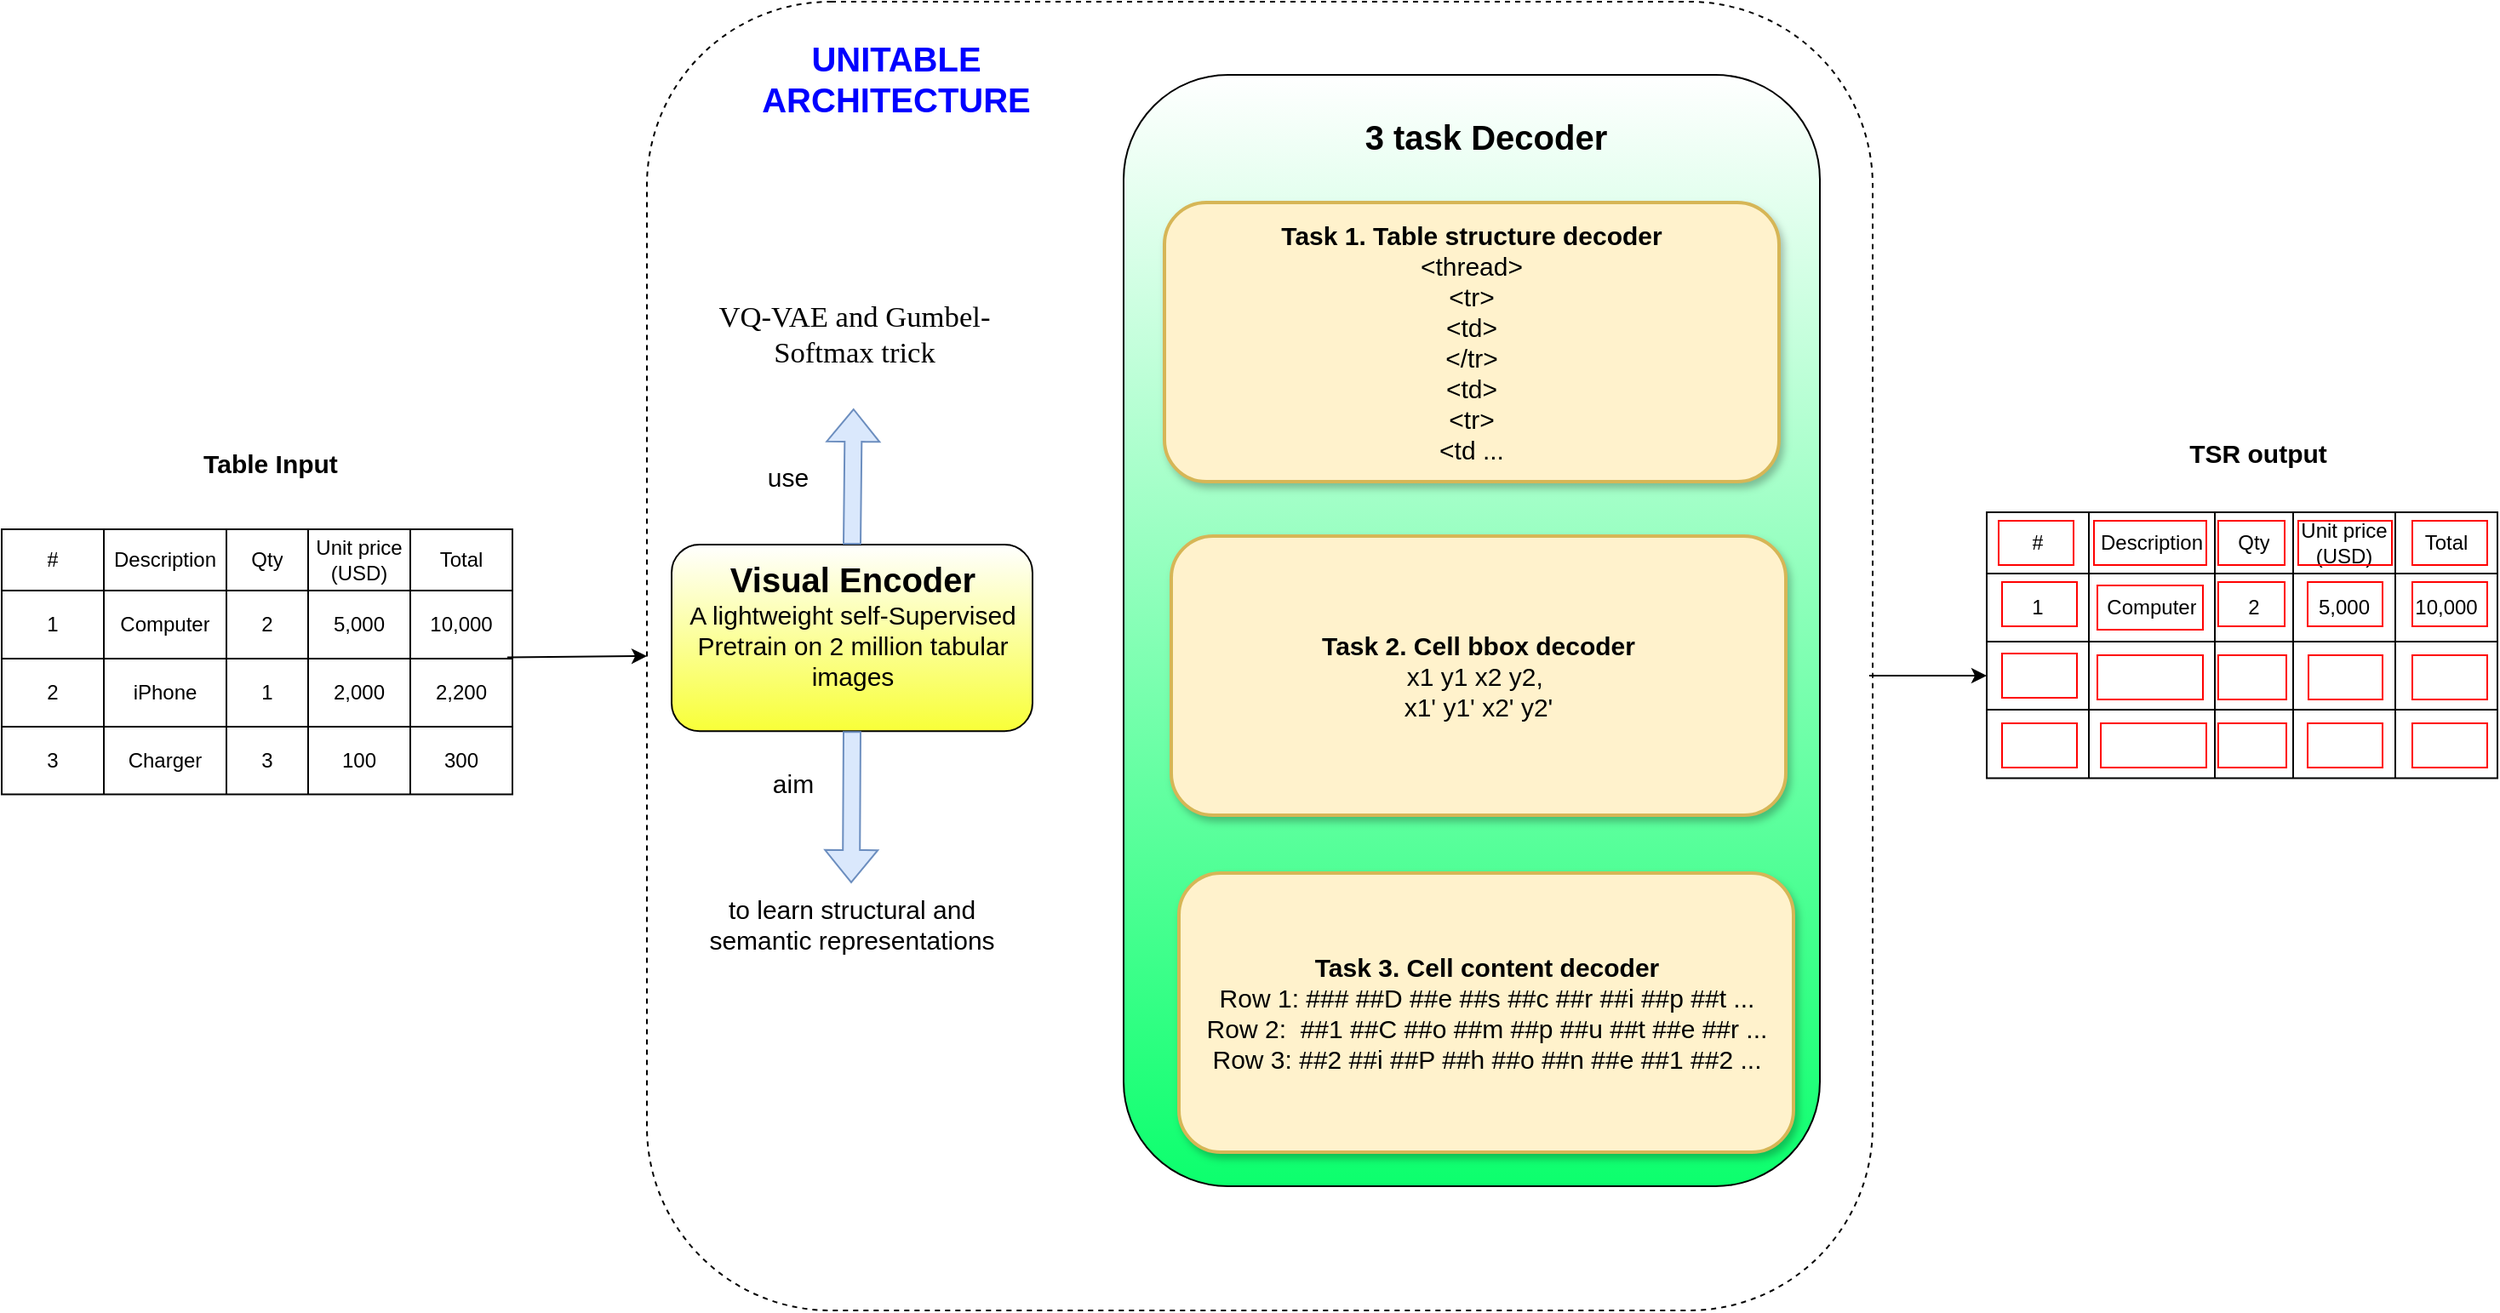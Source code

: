 <mxfile version="27.0.6">
  <diagram name="Page-1" id="UER30-EKJ9fY8CnNnYoz">
    <mxGraphModel grid="0" page="0" gridSize="10" guides="1" tooltips="1" connect="1" arrows="0" fold="1" pageScale="1" pageWidth="850" pageHeight="1100" math="0" shadow="0">
      <root>
        <mxCell id="0" />
        <mxCell id="1" parent="0" />
        <mxCell id="8Y1xtCXJ-bNZxyuBdK8m-24" value="" style="shape=table;startSize=0;container=1;collapsible=0;childLayout=tableLayout;" vertex="1" parent="1">
          <mxGeometry x="-184" y="189" width="300" height="155.75" as="geometry" />
        </mxCell>
        <mxCell id="8Y1xtCXJ-bNZxyuBdK8m-25" value="" style="shape=tableRow;horizontal=0;startSize=0;swimlaneHead=0;swimlaneBody=0;strokeColor=inherit;top=0;left=0;bottom=0;right=0;collapsible=0;dropTarget=0;fillColor=none;points=[[0,0.5],[1,0.5]];portConstraint=eastwest;" vertex="1" parent="8Y1xtCXJ-bNZxyuBdK8m-24">
          <mxGeometry width="300" height="36" as="geometry" />
        </mxCell>
        <mxCell id="8Y1xtCXJ-bNZxyuBdK8m-26" value="#" style="shape=partialRectangle;html=1;whiteSpace=wrap;connectable=0;strokeColor=inherit;overflow=hidden;fillColor=none;top=0;left=0;bottom=0;right=0;pointerEvents=1;" vertex="1" parent="8Y1xtCXJ-bNZxyuBdK8m-25">
          <mxGeometry width="60" height="36" as="geometry">
            <mxRectangle width="60" height="36" as="alternateBounds" />
          </mxGeometry>
        </mxCell>
        <mxCell id="8Y1xtCXJ-bNZxyuBdK8m-27" value="Description" style="shape=partialRectangle;html=1;whiteSpace=wrap;connectable=0;strokeColor=inherit;overflow=hidden;fillColor=none;top=0;left=0;bottom=0;right=0;pointerEvents=1;" vertex="1" parent="8Y1xtCXJ-bNZxyuBdK8m-25">
          <mxGeometry x="60" width="72" height="36" as="geometry">
            <mxRectangle width="72" height="36" as="alternateBounds" />
          </mxGeometry>
        </mxCell>
        <mxCell id="8Y1xtCXJ-bNZxyuBdK8m-28" value="Qty" style="shape=partialRectangle;html=1;whiteSpace=wrap;connectable=0;strokeColor=inherit;overflow=hidden;fillColor=none;top=0;left=0;bottom=0;right=0;pointerEvents=1;" vertex="1" parent="8Y1xtCXJ-bNZxyuBdK8m-25">
          <mxGeometry x="132" width="48" height="36" as="geometry">
            <mxRectangle width="48" height="36" as="alternateBounds" />
          </mxGeometry>
        </mxCell>
        <mxCell id="8Y1xtCXJ-bNZxyuBdK8m-29" value="Unit price (USD)" style="shape=partialRectangle;html=1;whiteSpace=wrap;connectable=0;strokeColor=inherit;overflow=hidden;fillColor=none;top=0;left=0;bottom=0;right=0;pointerEvents=1;" vertex="1" parent="8Y1xtCXJ-bNZxyuBdK8m-25">
          <mxGeometry x="180" width="60" height="36" as="geometry">
            <mxRectangle width="60" height="36" as="alternateBounds" />
          </mxGeometry>
        </mxCell>
        <mxCell id="8Y1xtCXJ-bNZxyuBdK8m-30" value="Total" style="shape=partialRectangle;html=1;whiteSpace=wrap;connectable=0;strokeColor=inherit;overflow=hidden;fillColor=none;top=0;left=0;bottom=0;right=0;pointerEvents=1;" vertex="1" parent="8Y1xtCXJ-bNZxyuBdK8m-25">
          <mxGeometry x="240" width="60" height="36" as="geometry">
            <mxRectangle width="60" height="36" as="alternateBounds" />
          </mxGeometry>
        </mxCell>
        <mxCell id="8Y1xtCXJ-bNZxyuBdK8m-31" value="" style="shape=tableRow;horizontal=0;startSize=0;swimlaneHead=0;swimlaneBody=0;strokeColor=inherit;top=0;left=0;bottom=0;right=0;collapsible=0;dropTarget=0;fillColor=none;points=[[0,0.5],[1,0.5]];portConstraint=eastwest;" vertex="1" parent="8Y1xtCXJ-bNZxyuBdK8m-24">
          <mxGeometry y="36" width="300" height="40" as="geometry" />
        </mxCell>
        <mxCell id="8Y1xtCXJ-bNZxyuBdK8m-32" value="1" style="shape=partialRectangle;html=1;whiteSpace=wrap;connectable=0;strokeColor=inherit;overflow=hidden;fillColor=none;top=0;left=0;bottom=0;right=0;pointerEvents=1;" vertex="1" parent="8Y1xtCXJ-bNZxyuBdK8m-31">
          <mxGeometry width="60" height="40" as="geometry">
            <mxRectangle width="60" height="40" as="alternateBounds" />
          </mxGeometry>
        </mxCell>
        <mxCell id="8Y1xtCXJ-bNZxyuBdK8m-33" value="Computer" style="shape=partialRectangle;html=1;whiteSpace=wrap;connectable=0;strokeColor=inherit;overflow=hidden;fillColor=none;top=0;left=0;bottom=0;right=0;pointerEvents=1;" vertex="1" parent="8Y1xtCXJ-bNZxyuBdK8m-31">
          <mxGeometry x="60" width="72" height="40" as="geometry">
            <mxRectangle width="72" height="40" as="alternateBounds" />
          </mxGeometry>
        </mxCell>
        <mxCell id="8Y1xtCXJ-bNZxyuBdK8m-34" value="2" style="shape=partialRectangle;html=1;whiteSpace=wrap;connectable=0;strokeColor=inherit;overflow=hidden;fillColor=none;top=0;left=0;bottom=0;right=0;pointerEvents=1;" vertex="1" parent="8Y1xtCXJ-bNZxyuBdK8m-31">
          <mxGeometry x="132" width="48" height="40" as="geometry">
            <mxRectangle width="48" height="40" as="alternateBounds" />
          </mxGeometry>
        </mxCell>
        <mxCell id="8Y1xtCXJ-bNZxyuBdK8m-35" value="5,000" style="shape=partialRectangle;html=1;whiteSpace=wrap;connectable=0;strokeColor=inherit;overflow=hidden;fillColor=none;top=0;left=0;bottom=0;right=0;pointerEvents=1;" vertex="1" parent="8Y1xtCXJ-bNZxyuBdK8m-31">
          <mxGeometry x="180" width="60" height="40" as="geometry">
            <mxRectangle width="60" height="40" as="alternateBounds" />
          </mxGeometry>
        </mxCell>
        <mxCell id="8Y1xtCXJ-bNZxyuBdK8m-36" value="10,000" style="shape=partialRectangle;html=1;whiteSpace=wrap;connectable=0;strokeColor=inherit;overflow=hidden;fillColor=none;top=0;left=0;bottom=0;right=0;pointerEvents=1;" vertex="1" parent="8Y1xtCXJ-bNZxyuBdK8m-31">
          <mxGeometry x="240" width="60" height="40" as="geometry">
            <mxRectangle width="60" height="40" as="alternateBounds" />
          </mxGeometry>
        </mxCell>
        <mxCell id="8Y1xtCXJ-bNZxyuBdK8m-37" value="" style="shape=tableRow;horizontal=0;startSize=0;swimlaneHead=0;swimlaneBody=0;strokeColor=inherit;top=0;left=0;bottom=0;right=0;collapsible=0;dropTarget=0;fillColor=none;points=[[0,0.5],[1,0.5]];portConstraint=eastwest;" vertex="1" parent="8Y1xtCXJ-bNZxyuBdK8m-24">
          <mxGeometry y="76" width="300" height="40" as="geometry" />
        </mxCell>
        <mxCell id="8Y1xtCXJ-bNZxyuBdK8m-38" value="2" style="shape=partialRectangle;html=1;whiteSpace=wrap;connectable=0;strokeColor=inherit;overflow=hidden;fillColor=none;top=0;left=0;bottom=0;right=0;pointerEvents=1;" vertex="1" parent="8Y1xtCXJ-bNZxyuBdK8m-37">
          <mxGeometry width="60" height="40" as="geometry">
            <mxRectangle width="60" height="40" as="alternateBounds" />
          </mxGeometry>
        </mxCell>
        <mxCell id="8Y1xtCXJ-bNZxyuBdK8m-39" value="iPhone" style="shape=partialRectangle;html=1;whiteSpace=wrap;connectable=0;strokeColor=inherit;overflow=hidden;fillColor=none;top=0;left=0;bottom=0;right=0;pointerEvents=1;" vertex="1" parent="8Y1xtCXJ-bNZxyuBdK8m-37">
          <mxGeometry x="60" width="72" height="40" as="geometry">
            <mxRectangle width="72" height="40" as="alternateBounds" />
          </mxGeometry>
        </mxCell>
        <mxCell id="8Y1xtCXJ-bNZxyuBdK8m-40" value="1" style="shape=partialRectangle;html=1;whiteSpace=wrap;connectable=0;strokeColor=inherit;overflow=hidden;fillColor=none;top=0;left=0;bottom=0;right=0;pointerEvents=1;" vertex="1" parent="8Y1xtCXJ-bNZxyuBdK8m-37">
          <mxGeometry x="132" width="48" height="40" as="geometry">
            <mxRectangle width="48" height="40" as="alternateBounds" />
          </mxGeometry>
        </mxCell>
        <mxCell id="8Y1xtCXJ-bNZxyuBdK8m-41" value="2,000" style="shape=partialRectangle;html=1;whiteSpace=wrap;connectable=0;strokeColor=inherit;overflow=hidden;fillColor=none;top=0;left=0;bottom=0;right=0;pointerEvents=1;" vertex="1" parent="8Y1xtCXJ-bNZxyuBdK8m-37">
          <mxGeometry x="180" width="60" height="40" as="geometry">
            <mxRectangle width="60" height="40" as="alternateBounds" />
          </mxGeometry>
        </mxCell>
        <mxCell id="8Y1xtCXJ-bNZxyuBdK8m-42" value="2,200" style="shape=partialRectangle;html=1;whiteSpace=wrap;connectable=0;strokeColor=inherit;overflow=hidden;fillColor=none;top=0;left=0;bottom=0;right=0;pointerEvents=1;" vertex="1" parent="8Y1xtCXJ-bNZxyuBdK8m-37">
          <mxGeometry x="240" width="60" height="40" as="geometry">
            <mxRectangle width="60" height="40" as="alternateBounds" />
          </mxGeometry>
        </mxCell>
        <mxCell id="8Y1xtCXJ-bNZxyuBdK8m-43" value="" style="shape=tableRow;horizontal=0;startSize=0;swimlaneHead=0;swimlaneBody=0;strokeColor=inherit;top=0;left=0;bottom=0;right=0;collapsible=0;dropTarget=0;fillColor=none;points=[[0,0.5],[1,0.5]];portConstraint=eastwest;" vertex="1" parent="8Y1xtCXJ-bNZxyuBdK8m-24">
          <mxGeometry y="116" width="300" height="40" as="geometry" />
        </mxCell>
        <mxCell id="8Y1xtCXJ-bNZxyuBdK8m-44" value="3" style="shape=partialRectangle;html=1;whiteSpace=wrap;connectable=0;strokeColor=inherit;overflow=hidden;fillColor=none;top=0;left=0;bottom=0;right=0;pointerEvents=1;" vertex="1" parent="8Y1xtCXJ-bNZxyuBdK8m-43">
          <mxGeometry width="60" height="40" as="geometry">
            <mxRectangle width="60" height="40" as="alternateBounds" />
          </mxGeometry>
        </mxCell>
        <mxCell id="8Y1xtCXJ-bNZxyuBdK8m-45" value="Charger" style="shape=partialRectangle;html=1;whiteSpace=wrap;connectable=0;strokeColor=inherit;overflow=hidden;fillColor=none;top=0;left=0;bottom=0;right=0;pointerEvents=1;" vertex="1" parent="8Y1xtCXJ-bNZxyuBdK8m-43">
          <mxGeometry x="60" width="72" height="40" as="geometry">
            <mxRectangle width="72" height="40" as="alternateBounds" />
          </mxGeometry>
        </mxCell>
        <mxCell id="8Y1xtCXJ-bNZxyuBdK8m-46" value="3" style="shape=partialRectangle;html=1;whiteSpace=wrap;connectable=0;strokeColor=inherit;overflow=hidden;fillColor=none;top=0;left=0;bottom=0;right=0;pointerEvents=1;" vertex="1" parent="8Y1xtCXJ-bNZxyuBdK8m-43">
          <mxGeometry x="132" width="48" height="40" as="geometry">
            <mxRectangle width="48" height="40" as="alternateBounds" />
          </mxGeometry>
        </mxCell>
        <mxCell id="8Y1xtCXJ-bNZxyuBdK8m-47" value="100" style="shape=partialRectangle;html=1;whiteSpace=wrap;connectable=0;strokeColor=inherit;overflow=hidden;fillColor=none;top=0;left=0;bottom=0;right=0;pointerEvents=1;" vertex="1" parent="8Y1xtCXJ-bNZxyuBdK8m-43">
          <mxGeometry x="180" width="60" height="40" as="geometry">
            <mxRectangle width="60" height="40" as="alternateBounds" />
          </mxGeometry>
        </mxCell>
        <mxCell id="8Y1xtCXJ-bNZxyuBdK8m-48" value="300" style="shape=partialRectangle;html=1;whiteSpace=wrap;connectable=0;strokeColor=inherit;overflow=hidden;fillColor=none;top=0;left=0;bottom=0;right=0;pointerEvents=1;" vertex="1" parent="8Y1xtCXJ-bNZxyuBdK8m-43">
          <mxGeometry x="240" width="60" height="40" as="geometry">
            <mxRectangle width="60" height="40" as="alternateBounds" />
          </mxGeometry>
        </mxCell>
        <mxCell id="hk-BPhPLaZrLYhUmCBzE-4" value="" style="rounded=1;whiteSpace=wrap;html=1;dashed=1;strokeColor=default;" vertex="1" parent="1">
          <mxGeometry x="195" y="-121" width="720" height="769" as="geometry" />
        </mxCell>
        <mxCell id="hk-BPhPLaZrLYhUmCBzE-5" value="&lt;div&gt;&lt;b&gt;&lt;font style=&quot;font-size: 20px;&quot;&gt;Visual Encoder&lt;/font&gt;&lt;/b&gt;&lt;/div&gt;&lt;font style=&quot;font-size: 15px;&quot;&gt;A lightweight self-Supervised Pretrain on 2 million tabular images&lt;/font&gt;&lt;div&gt;&lt;br&gt;&lt;/div&gt;" style="rounded=1;whiteSpace=wrap;html=1;gradientColor=#F8FF38;" vertex="1" parent="1">
          <mxGeometry x="209.5" y="198" width="212" height="109.63" as="geometry" />
        </mxCell>
        <mxCell id="hk-BPhPLaZrLYhUmCBzE-6" value="UNITABLE ARCHITECTURE" style="text;html=1;align=center;verticalAlign=middle;whiteSpace=wrap;rounded=0;fontSize=20;fontStyle=1;labelBackgroundColor=none;textShadow=0;labelBorderColor=none;fontColor=#0000FF;" vertex="1" parent="1">
          <mxGeometry x="242" y="-96" width="198.5" height="39" as="geometry" />
        </mxCell>
        <mxCell id="hk-BPhPLaZrLYhUmCBzE-7" value="&lt;font face=&quot;Helvetica&quot; style=&quot;&quot;&gt;to learn structural and semantic representations&lt;/font&gt;" style="text;whiteSpace=wrap;html=1;align=center;fontSize=15;" vertex="1" parent="1">
          <mxGeometry x="209.5" y="397" width="211" height="75" as="geometry" />
        </mxCell>
        <mxCell id="hk-BPhPLaZrLYhUmCBzE-8" value="" style="shape=flexArrow;endArrow=classic;html=1;rounded=0;exitX=0.5;exitY=1;exitDx=0;exitDy=0;entryX=0.5;entryY=0;entryDx=0;entryDy=0;fillColor=#dae8fc;strokeColor=#6c8ebf;" edge="1" parent="1" source="hk-BPhPLaZrLYhUmCBzE-5" target="hk-BPhPLaZrLYhUmCBzE-7">
          <mxGeometry width="50" height="50" relative="1" as="geometry">
            <mxPoint x="562" y="394" as="sourcePoint" />
            <mxPoint x="612" y="344" as="targetPoint" />
          </mxGeometry>
        </mxCell>
        <mxCell id="hk-BPhPLaZrLYhUmCBzE-9" value="" style="rounded=1;whiteSpace=wrap;html=1;gradientColor=#0CFF6D;" vertex="1" parent="1">
          <mxGeometry x="475" y="-78" width="409" height="653" as="geometry" />
        </mxCell>
        <mxCell id="hk-BPhPLaZrLYhUmCBzE-10" value="&lt;font style=&quot;font-size: 20px;&quot;&gt;&lt;b&gt;3 task Decoder&lt;/b&gt;&lt;/font&gt;" style="text;html=1;align=center;verticalAlign=middle;whiteSpace=wrap;rounded=0;" vertex="1" parent="1">
          <mxGeometry x="577" y="-57" width="222" height="30" as="geometry" />
        </mxCell>
        <mxCell id="hk-BPhPLaZrLYhUmCBzE-11" value="&lt;div style=&quot;text-align: left;&quot;&gt;&lt;span style=&quot;background-color: transparent; color: light-dark(rgb(0, 0, 0), rgb(255, 255, 255));&quot;&gt;&lt;font style=&quot;font-size: 15px;&quot;&gt;&lt;b&gt;Task 1. Table structure decoder&lt;/b&gt;&lt;/font&gt;&lt;/span&gt;&lt;/div&gt;&lt;div&gt;&lt;font style=&quot;font-size: 15px;&quot;&gt;&amp;lt;thread&amp;gt;&lt;/font&gt;&lt;/div&gt;&lt;div&gt;&lt;font style=&quot;font-size: 15px;&quot;&gt;&amp;lt;tr&amp;gt;&lt;/font&gt;&lt;/div&gt;&lt;div&gt;&lt;font style=&quot;font-size: 15px;&quot;&gt;&amp;lt;td&amp;gt;&lt;/font&gt;&lt;/div&gt;&lt;div&gt;&lt;font style=&quot;font-size: 15px;&quot;&gt;&amp;lt;/tr&amp;gt;&lt;/font&gt;&lt;/div&gt;&lt;div&gt;&lt;font style=&quot;font-size: 15px;&quot;&gt;&amp;lt;td&amp;gt;&lt;/font&gt;&lt;/div&gt;&lt;div&gt;&lt;font style=&quot;font-size: 15px;&quot;&gt;&amp;lt;tr&amp;gt;&lt;/font&gt;&lt;/div&gt;&lt;div&gt;&lt;font style=&quot;font-size: 15px;&quot;&gt;&amp;lt;td ...&lt;/font&gt;&lt;/div&gt;" style="rounded=1;whiteSpace=wrap;html=1;fillColor=#fff2cc;strokeColor=#d6b656;shadow=1;strokeWidth=2;" vertex="1" parent="1">
          <mxGeometry x="499" y="-3" width="361" height="164" as="geometry" />
        </mxCell>
        <mxCell id="hk-BPhPLaZrLYhUmCBzE-12" value="&lt;div style=&quot;text-align: left;&quot;&gt;&lt;span style=&quot;background-color: transparent; color: light-dark(rgb(0, 0, 0), rgb(255, 255, 255));&quot;&gt;&lt;font style=&quot;font-size: 15px;&quot;&gt;&lt;b&gt;Task 2. Cell bbox decoder&lt;/b&gt;&lt;/font&gt;&lt;/span&gt;&lt;/div&gt;&lt;div&gt;&lt;span style=&quot;font-size: 15px;&quot;&gt;x1 y1 x2 y2,&amp;nbsp;&lt;/span&gt;&lt;/div&gt;&lt;div&gt;&lt;span style=&quot;font-size: 15px;&quot;&gt;x1&#39; y1&#39; x2&#39; y2&#39;&lt;/span&gt;&lt;/div&gt;" style="rounded=1;whiteSpace=wrap;html=1;fillColor=#fff2cc;strokeColor=#d6b656;glass=0;shadow=1;strokeWidth=2;" vertex="1" parent="1">
          <mxGeometry x="503" y="193" width="361" height="164" as="geometry" />
        </mxCell>
        <mxCell id="hk-BPhPLaZrLYhUmCBzE-13" value="&lt;div style=&quot;&quot;&gt;&lt;span style=&quot;background-color: transparent; color: light-dark(rgb(0, 0, 0), rgb(255, 255, 255));&quot;&gt;&lt;font style=&quot;font-size: 15px;&quot;&gt;&lt;b&gt;Task 3. Cell content decoder&lt;/b&gt;&lt;/font&gt;&lt;/span&gt;&lt;/div&gt;&lt;div style=&quot;&quot;&gt;&lt;font style=&quot;font-size: 15px;&quot;&gt;Row 1: ### ##D ##e ##s ##c ##r ##i ##p ##t ...&lt;/font&gt;&lt;/div&gt;&lt;div style=&quot;&quot;&gt;&lt;font style=&quot;font-size: 15px;&quot;&gt;Row 2:&amp;nbsp; ##1 ##C ##o ##m ##p ##u ##t ##e ##r ...&lt;/font&gt;&lt;/div&gt;&lt;div style=&quot;&quot;&gt;&lt;font style=&quot;font-size: 15px;&quot;&gt;Row 3: ##2 ##i ##P ##h ##o ##n ##e ##1 ##2 ...&lt;/font&gt;&lt;span style=&quot;font-size: 15px;&quot;&gt;&lt;/span&gt;&lt;/div&gt;" style="rounded=1;whiteSpace=wrap;html=1;fillColor=#fff2cc;strokeColor=#d6b656;glass=0;shadow=1;strokeWidth=2;align=center;" vertex="1" parent="1">
          <mxGeometry x="507.5" y="391" width="361" height="164" as="geometry" />
        </mxCell>
        <mxCell id="hk-BPhPLaZrLYhUmCBzE-87" value="" style="group" connectable="0" vertex="1" parent="1">
          <mxGeometry x="982" y="179" width="300" height="156.25" as="geometry" />
        </mxCell>
        <mxCell id="hk-BPhPLaZrLYhUmCBzE-39" value="" style="shape=table;startSize=0;container=1;collapsible=0;childLayout=tableLayout;" vertex="1" parent="hk-BPhPLaZrLYhUmCBzE-87">
          <mxGeometry width="300" height="156.25" as="geometry" />
        </mxCell>
        <mxCell id="hk-BPhPLaZrLYhUmCBzE-40" value="" style="shape=tableRow;horizontal=0;startSize=0;swimlaneHead=0;swimlaneBody=0;strokeColor=inherit;top=0;left=0;bottom=0;right=0;collapsible=0;dropTarget=0;fillColor=none;points=[[0,0.5],[1,0.5]];portConstraint=eastwest;" vertex="1" parent="hk-BPhPLaZrLYhUmCBzE-39">
          <mxGeometry width="300" height="36" as="geometry" />
        </mxCell>
        <mxCell id="hk-BPhPLaZrLYhUmCBzE-41" value="#" style="shape=partialRectangle;html=1;whiteSpace=wrap;connectable=0;strokeColor=inherit;overflow=hidden;fillColor=none;top=0;left=0;bottom=0;right=0;pointerEvents=1;" vertex="1" parent="hk-BPhPLaZrLYhUmCBzE-40">
          <mxGeometry width="60" height="36" as="geometry">
            <mxRectangle width="60" height="36" as="alternateBounds" />
          </mxGeometry>
        </mxCell>
        <mxCell id="hk-BPhPLaZrLYhUmCBzE-42" value="Description" style="shape=partialRectangle;html=1;whiteSpace=wrap;connectable=0;strokeColor=inherit;overflow=hidden;fillColor=none;top=0;left=0;bottom=0;right=0;pointerEvents=1;" vertex="1" parent="hk-BPhPLaZrLYhUmCBzE-40">
          <mxGeometry x="60" width="74" height="36" as="geometry">
            <mxRectangle width="74" height="36" as="alternateBounds" />
          </mxGeometry>
        </mxCell>
        <mxCell id="hk-BPhPLaZrLYhUmCBzE-43" value="Qty" style="shape=partialRectangle;html=1;whiteSpace=wrap;connectable=0;strokeColor=inherit;overflow=hidden;fillColor=none;top=0;left=0;bottom=0;right=0;pointerEvents=1;" vertex="1" parent="hk-BPhPLaZrLYhUmCBzE-40">
          <mxGeometry x="134" width="46" height="36" as="geometry">
            <mxRectangle width="46" height="36" as="alternateBounds" />
          </mxGeometry>
        </mxCell>
        <mxCell id="hk-BPhPLaZrLYhUmCBzE-44" value="Unit price (USD)" style="shape=partialRectangle;html=1;whiteSpace=wrap;connectable=0;strokeColor=inherit;overflow=hidden;fillColor=none;top=0;left=0;bottom=0;right=0;pointerEvents=1;" vertex="1" parent="hk-BPhPLaZrLYhUmCBzE-40">
          <mxGeometry x="180" width="60" height="36" as="geometry">
            <mxRectangle width="60" height="36" as="alternateBounds" />
          </mxGeometry>
        </mxCell>
        <mxCell id="hk-BPhPLaZrLYhUmCBzE-45" value="Total" style="shape=partialRectangle;html=1;whiteSpace=wrap;connectable=0;strokeColor=inherit;overflow=hidden;fillColor=none;top=0;left=0;bottom=0;right=0;pointerEvents=1;" vertex="1" parent="hk-BPhPLaZrLYhUmCBzE-40">
          <mxGeometry x="240" width="60" height="36" as="geometry">
            <mxRectangle width="60" height="36" as="alternateBounds" />
          </mxGeometry>
        </mxCell>
        <mxCell id="hk-BPhPLaZrLYhUmCBzE-46" value="" style="shape=tableRow;horizontal=0;startSize=0;swimlaneHead=0;swimlaneBody=0;strokeColor=inherit;top=0;left=0;bottom=0;right=0;collapsible=0;dropTarget=0;fillColor=none;points=[[0,0.5],[1,0.5]];portConstraint=eastwest;" vertex="1" parent="hk-BPhPLaZrLYhUmCBzE-39">
          <mxGeometry y="36" width="300" height="40" as="geometry" />
        </mxCell>
        <mxCell id="hk-BPhPLaZrLYhUmCBzE-47" value="1" style="shape=partialRectangle;html=1;whiteSpace=wrap;connectable=0;strokeColor=inherit;overflow=hidden;fillColor=none;top=0;left=0;bottom=0;right=0;pointerEvents=1;" vertex="1" parent="hk-BPhPLaZrLYhUmCBzE-46">
          <mxGeometry width="60" height="40" as="geometry">
            <mxRectangle width="60" height="40" as="alternateBounds" />
          </mxGeometry>
        </mxCell>
        <mxCell id="hk-BPhPLaZrLYhUmCBzE-48" value="Computer" style="shape=partialRectangle;html=1;whiteSpace=wrap;connectable=0;strokeColor=inherit;overflow=hidden;fillColor=none;top=0;left=0;bottom=0;right=0;pointerEvents=1;" vertex="1" parent="hk-BPhPLaZrLYhUmCBzE-46">
          <mxGeometry x="60" width="74" height="40" as="geometry">
            <mxRectangle width="74" height="40" as="alternateBounds" />
          </mxGeometry>
        </mxCell>
        <mxCell id="hk-BPhPLaZrLYhUmCBzE-49" value="2" style="shape=partialRectangle;html=1;whiteSpace=wrap;connectable=0;strokeColor=inherit;overflow=hidden;fillColor=none;top=0;left=0;bottom=0;right=0;pointerEvents=1;" vertex="1" parent="hk-BPhPLaZrLYhUmCBzE-46">
          <mxGeometry x="134" width="46" height="40" as="geometry">
            <mxRectangle width="46" height="40" as="alternateBounds" />
          </mxGeometry>
        </mxCell>
        <mxCell id="hk-BPhPLaZrLYhUmCBzE-50" value="5,000" style="shape=partialRectangle;html=1;whiteSpace=wrap;connectable=0;strokeColor=inherit;overflow=hidden;fillColor=none;top=0;left=0;bottom=0;right=0;pointerEvents=1;" vertex="1" parent="hk-BPhPLaZrLYhUmCBzE-46">
          <mxGeometry x="180" width="60" height="40" as="geometry">
            <mxRectangle width="60" height="40" as="alternateBounds" />
          </mxGeometry>
        </mxCell>
        <mxCell id="hk-BPhPLaZrLYhUmCBzE-51" value="10,000" style="shape=partialRectangle;html=1;whiteSpace=wrap;connectable=0;strokeColor=inherit;overflow=hidden;fillColor=none;top=0;left=0;bottom=0;right=0;pointerEvents=1;" vertex="1" parent="hk-BPhPLaZrLYhUmCBzE-46">
          <mxGeometry x="240" width="60" height="40" as="geometry">
            <mxRectangle width="60" height="40" as="alternateBounds" />
          </mxGeometry>
        </mxCell>
        <mxCell id="hk-BPhPLaZrLYhUmCBzE-52" value="" style="shape=tableRow;horizontal=0;startSize=0;swimlaneHead=0;swimlaneBody=0;strokeColor=inherit;top=0;left=0;bottom=0;right=0;collapsible=0;dropTarget=0;fillColor=none;points=[[0,0.5],[1,0.5]];portConstraint=eastwest;" vertex="1" parent="hk-BPhPLaZrLYhUmCBzE-39">
          <mxGeometry y="76" width="300" height="40" as="geometry" />
        </mxCell>
        <mxCell id="hk-BPhPLaZrLYhUmCBzE-53" value="" style="shape=partialRectangle;html=1;whiteSpace=wrap;connectable=0;strokeColor=inherit;overflow=hidden;fillColor=none;top=0;left=0;bottom=0;right=0;pointerEvents=1;" vertex="1" parent="hk-BPhPLaZrLYhUmCBzE-52">
          <mxGeometry width="60" height="40" as="geometry">
            <mxRectangle width="60" height="40" as="alternateBounds" />
          </mxGeometry>
        </mxCell>
        <mxCell id="hk-BPhPLaZrLYhUmCBzE-54" value="" style="shape=partialRectangle;html=1;whiteSpace=wrap;connectable=0;strokeColor=inherit;overflow=hidden;fillColor=none;top=0;left=0;bottom=0;right=0;pointerEvents=1;" vertex="1" parent="hk-BPhPLaZrLYhUmCBzE-52">
          <mxGeometry x="60" width="74" height="40" as="geometry">
            <mxRectangle width="74" height="40" as="alternateBounds" />
          </mxGeometry>
        </mxCell>
        <mxCell id="hk-BPhPLaZrLYhUmCBzE-55" value="" style="shape=partialRectangle;html=1;whiteSpace=wrap;connectable=0;strokeColor=inherit;overflow=hidden;fillColor=none;top=0;left=0;bottom=0;right=0;pointerEvents=1;" vertex="1" parent="hk-BPhPLaZrLYhUmCBzE-52">
          <mxGeometry x="134" width="46" height="40" as="geometry">
            <mxRectangle width="46" height="40" as="alternateBounds" />
          </mxGeometry>
        </mxCell>
        <mxCell id="hk-BPhPLaZrLYhUmCBzE-56" value="" style="shape=partialRectangle;html=1;whiteSpace=wrap;connectable=0;strokeColor=inherit;overflow=hidden;fillColor=none;top=0;left=0;bottom=0;right=0;pointerEvents=1;" vertex="1" parent="hk-BPhPLaZrLYhUmCBzE-52">
          <mxGeometry x="180" width="60" height="40" as="geometry">
            <mxRectangle width="60" height="40" as="alternateBounds" />
          </mxGeometry>
        </mxCell>
        <mxCell id="hk-BPhPLaZrLYhUmCBzE-57" value="" style="shape=partialRectangle;html=1;whiteSpace=wrap;connectable=0;strokeColor=inherit;overflow=hidden;fillColor=none;top=0;left=0;bottom=0;right=0;pointerEvents=1;" vertex="1" parent="hk-BPhPLaZrLYhUmCBzE-52">
          <mxGeometry x="240" width="60" height="40" as="geometry">
            <mxRectangle width="60" height="40" as="alternateBounds" />
          </mxGeometry>
        </mxCell>
        <mxCell id="hk-BPhPLaZrLYhUmCBzE-58" value="" style="shape=tableRow;horizontal=0;startSize=0;swimlaneHead=0;swimlaneBody=0;strokeColor=inherit;top=0;left=0;bottom=0;right=0;collapsible=0;dropTarget=0;fillColor=none;points=[[0,0.5],[1,0.5]];portConstraint=eastwest;" vertex="1" parent="hk-BPhPLaZrLYhUmCBzE-39">
          <mxGeometry y="116" width="300" height="40" as="geometry" />
        </mxCell>
        <mxCell id="hk-BPhPLaZrLYhUmCBzE-59" value="" style="shape=partialRectangle;html=1;whiteSpace=wrap;connectable=0;strokeColor=inherit;overflow=hidden;fillColor=none;top=0;left=0;bottom=0;right=0;pointerEvents=1;" vertex="1" parent="hk-BPhPLaZrLYhUmCBzE-58">
          <mxGeometry width="60" height="40" as="geometry">
            <mxRectangle width="60" height="40" as="alternateBounds" />
          </mxGeometry>
        </mxCell>
        <mxCell id="hk-BPhPLaZrLYhUmCBzE-60" value="" style="shape=partialRectangle;html=1;whiteSpace=wrap;connectable=0;strokeColor=inherit;overflow=hidden;fillColor=none;top=0;left=0;bottom=0;right=0;pointerEvents=1;" vertex="1" parent="hk-BPhPLaZrLYhUmCBzE-58">
          <mxGeometry x="60" width="74" height="40" as="geometry">
            <mxRectangle width="74" height="40" as="alternateBounds" />
          </mxGeometry>
        </mxCell>
        <mxCell id="hk-BPhPLaZrLYhUmCBzE-61" value="" style="shape=partialRectangle;html=1;whiteSpace=wrap;connectable=0;strokeColor=inherit;overflow=hidden;fillColor=none;top=0;left=0;bottom=0;right=0;pointerEvents=1;" vertex="1" parent="hk-BPhPLaZrLYhUmCBzE-58">
          <mxGeometry x="134" width="46" height="40" as="geometry">
            <mxRectangle width="46" height="40" as="alternateBounds" />
          </mxGeometry>
        </mxCell>
        <mxCell id="hk-BPhPLaZrLYhUmCBzE-62" value="" style="shape=partialRectangle;html=1;whiteSpace=wrap;connectable=0;strokeColor=inherit;overflow=hidden;fillColor=none;top=0;left=0;bottom=0;right=0;pointerEvents=1;" vertex="1" parent="hk-BPhPLaZrLYhUmCBzE-58">
          <mxGeometry x="180" width="60" height="40" as="geometry">
            <mxRectangle width="60" height="40" as="alternateBounds" />
          </mxGeometry>
        </mxCell>
        <mxCell id="hk-BPhPLaZrLYhUmCBzE-63" value="" style="shape=partialRectangle;html=1;whiteSpace=wrap;connectable=0;strokeColor=inherit;overflow=hidden;fillColor=none;top=0;left=0;bottom=0;right=0;pointerEvents=1;" vertex="1" parent="hk-BPhPLaZrLYhUmCBzE-58">
          <mxGeometry x="240" width="60" height="40" as="geometry">
            <mxRectangle width="60" height="40" as="alternateBounds" />
          </mxGeometry>
        </mxCell>
        <mxCell id="hk-BPhPLaZrLYhUmCBzE-64" value="" style="rounded=0;whiteSpace=wrap;html=1;fillColor=none;arcSize=50;strokeColor=#FF0000;" vertex="1" parent="hk-BPhPLaZrLYhUmCBzE-87">
          <mxGeometry x="7" y="5" width="44" height="26" as="geometry" />
        </mxCell>
        <mxCell id="hk-BPhPLaZrLYhUmCBzE-65" value="" style="rounded=0;whiteSpace=wrap;html=1;fillColor=none;arcSize=50;strokeColor=#FF0000;" vertex="1" parent="hk-BPhPLaZrLYhUmCBzE-87">
          <mxGeometry x="63" y="5" width="66" height="26" as="geometry" />
        </mxCell>
        <mxCell id="hk-BPhPLaZrLYhUmCBzE-66" value="" style="rounded=0;whiteSpace=wrap;html=1;fillColor=none;arcSize=50;strokeColor=#FF0000;" vertex="1" parent="hk-BPhPLaZrLYhUmCBzE-87">
          <mxGeometry x="136" y="5" width="39" height="26" as="geometry" />
        </mxCell>
        <mxCell id="hk-BPhPLaZrLYhUmCBzE-67" value="" style="rounded=0;whiteSpace=wrap;html=1;fillColor=none;arcSize=50;strokeColor=#FF0000;" vertex="1" parent="hk-BPhPLaZrLYhUmCBzE-87">
          <mxGeometry x="183" y="5" width="55" height="26" as="geometry" />
        </mxCell>
        <mxCell id="hk-BPhPLaZrLYhUmCBzE-68" value="" style="rounded=0;whiteSpace=wrap;html=1;fillColor=none;arcSize=50;strokeColor=#FF0000;" vertex="1" parent="hk-BPhPLaZrLYhUmCBzE-87">
          <mxGeometry x="250" y="5" width="44" height="26" as="geometry" />
        </mxCell>
        <mxCell id="hk-BPhPLaZrLYhUmCBzE-69" value="" style="rounded=0;whiteSpace=wrap;html=1;fillColor=none;arcSize=50;strokeColor=#FF0000;" vertex="1" parent="hk-BPhPLaZrLYhUmCBzE-87">
          <mxGeometry x="9" y="41" width="44" height="26" as="geometry" />
        </mxCell>
        <mxCell id="hk-BPhPLaZrLYhUmCBzE-70" value="" style="rounded=0;whiteSpace=wrap;html=1;fillColor=none;arcSize=50;strokeColor=#FF0000;" vertex="1" parent="hk-BPhPLaZrLYhUmCBzE-87">
          <mxGeometry x="65" y="43" width="62" height="26" as="geometry" />
        </mxCell>
        <mxCell id="hk-BPhPLaZrLYhUmCBzE-71" value="" style="rounded=0;whiteSpace=wrap;html=1;fillColor=none;arcSize=50;strokeColor=#FF0000;" vertex="1" parent="hk-BPhPLaZrLYhUmCBzE-87">
          <mxGeometry x="136" y="41" width="39" height="26" as="geometry" />
        </mxCell>
        <mxCell id="hk-BPhPLaZrLYhUmCBzE-72" value="" style="rounded=0;whiteSpace=wrap;html=1;fillColor=none;arcSize=50;strokeColor=#FF0000;" vertex="1" parent="hk-BPhPLaZrLYhUmCBzE-87">
          <mxGeometry x="188.5" y="41" width="44" height="26" as="geometry" />
        </mxCell>
        <mxCell id="hk-BPhPLaZrLYhUmCBzE-73" value="" style="rounded=0;whiteSpace=wrap;html=1;fillColor=none;arcSize=50;strokeColor=#FF0000;" vertex="1" parent="hk-BPhPLaZrLYhUmCBzE-87">
          <mxGeometry x="250" y="41" width="44" height="26" as="geometry" />
        </mxCell>
        <mxCell id="hk-BPhPLaZrLYhUmCBzE-74" value="" style="rounded=0;whiteSpace=wrap;html=1;fillColor=none;arcSize=50;strokeColor=#FF0000;" vertex="1" parent="hk-BPhPLaZrLYhUmCBzE-87">
          <mxGeometry x="9" y="83" width="44" height="26" as="geometry" />
        </mxCell>
        <mxCell id="hk-BPhPLaZrLYhUmCBzE-75" value="" style="rounded=0;whiteSpace=wrap;html=1;fillColor=none;arcSize=50;strokeColor=#FF0000;" vertex="1" parent="hk-BPhPLaZrLYhUmCBzE-87">
          <mxGeometry x="9" y="124" width="44" height="26" as="geometry" />
        </mxCell>
        <mxCell id="hk-BPhPLaZrLYhUmCBzE-76" value="" style="rounded=0;whiteSpace=wrap;html=1;fillColor=none;arcSize=50;strokeColor=#FF0000;" vertex="1" parent="hk-BPhPLaZrLYhUmCBzE-87">
          <mxGeometry x="65" y="84" width="62" height="26" as="geometry" />
        </mxCell>
        <mxCell id="hk-BPhPLaZrLYhUmCBzE-77" value="" style="rounded=0;whiteSpace=wrap;html=1;fillColor=none;arcSize=50;strokeColor=#FF0000;" vertex="1" parent="hk-BPhPLaZrLYhUmCBzE-87">
          <mxGeometry x="136" y="84" width="40" height="26" as="geometry" />
        </mxCell>
        <mxCell id="hk-BPhPLaZrLYhUmCBzE-78" value="" style="rounded=0;whiteSpace=wrap;html=1;fillColor=none;arcSize=50;strokeColor=#FF0000;" vertex="1" parent="hk-BPhPLaZrLYhUmCBzE-87">
          <mxGeometry x="189" y="84" width="43.5" height="26" as="geometry" />
        </mxCell>
        <mxCell id="hk-BPhPLaZrLYhUmCBzE-80" value="" style="rounded=0;whiteSpace=wrap;html=1;fillColor=none;arcSize=50;strokeColor=#FF0000;" vertex="1" parent="hk-BPhPLaZrLYhUmCBzE-87">
          <mxGeometry x="250" y="84" width="44" height="26" as="geometry" />
        </mxCell>
        <mxCell id="hk-BPhPLaZrLYhUmCBzE-81" value="" style="rounded=0;whiteSpace=wrap;html=1;fillColor=none;arcSize=50;strokeColor=#FF0000;" vertex="1" parent="hk-BPhPLaZrLYhUmCBzE-87">
          <mxGeometry x="250" y="124" width="44" height="26" as="geometry" />
        </mxCell>
        <mxCell id="hk-BPhPLaZrLYhUmCBzE-82" value="" style="rounded=0;whiteSpace=wrap;html=1;fillColor=none;arcSize=50;strokeColor=#FF0000;" vertex="1" parent="hk-BPhPLaZrLYhUmCBzE-87">
          <mxGeometry x="188.5" y="124" width="44" height="26" as="geometry" />
        </mxCell>
        <mxCell id="hk-BPhPLaZrLYhUmCBzE-83" value="" style="rounded=0;whiteSpace=wrap;html=1;fillColor=none;arcSize=50;strokeColor=#FF0000;" vertex="1" parent="hk-BPhPLaZrLYhUmCBzE-87">
          <mxGeometry x="136" y="124" width="40" height="26" as="geometry" />
        </mxCell>
        <mxCell id="hk-BPhPLaZrLYhUmCBzE-85" value="" style="rounded=0;whiteSpace=wrap;html=1;fillColor=none;arcSize=50;strokeColor=#FF0000;" vertex="1" parent="hk-BPhPLaZrLYhUmCBzE-87">
          <mxGeometry x="67" y="124" width="62" height="26" as="geometry" />
        </mxCell>
        <mxCell id="hk-BPhPLaZrLYhUmCBzE-89" value="&lt;span style=&quot;font-size:13.0pt;font-family:&amp;quot;Times New Roman&amp;quot;,serif;&lt;br/&gt;mso-fareast-font-family:&amp;quot;Times New Roman&amp;quot;;mso-ansi-language:#0C00;mso-fareast-language:&lt;br/&gt;EN-US;mso-bidi-language:AR-SA&quot;&gt;VQ-VAE and&amp;nbsp;&lt;/span&gt;&lt;span style=&quot;font-size: 13pt; font-family: &amp;quot;Times New Roman&amp;quot;, serif;&quot;&gt;Gumbel-Softmax trick&lt;/span&gt;&lt;span style=&quot;font-size: medium;&quot;&gt;&lt;/span&gt;" style="text;whiteSpace=wrap;html=1;align=center;" vertex="1" parent="1">
          <mxGeometry x="227" y="48" width="179.5" height="70" as="geometry" />
        </mxCell>
        <mxCell id="hk-BPhPLaZrLYhUmCBzE-91" value="" style="shape=flexArrow;endArrow=classic;html=1;rounded=0;exitX=0.5;exitY=0;exitDx=0;exitDy=0;fillColor=#dae8fc;strokeColor=#6c8ebf;" edge="1" parent="1" source="hk-BPhPLaZrLYhUmCBzE-5" target="hk-BPhPLaZrLYhUmCBzE-89">
          <mxGeometry width="50" height="50" relative="1" as="geometry">
            <mxPoint x="187" y="358" as="sourcePoint" />
            <mxPoint x="186" y="432" as="targetPoint" />
          </mxGeometry>
        </mxCell>
        <mxCell id="hk-BPhPLaZrLYhUmCBzE-92" value="aim" style="text;html=1;align=center;verticalAlign=middle;whiteSpace=wrap;rounded=0;fontSize=15;" vertex="1" parent="1">
          <mxGeometry x="251" y="323" width="60" height="30" as="geometry" />
        </mxCell>
        <mxCell id="hk-BPhPLaZrLYhUmCBzE-93" value="use" style="text;html=1;align=center;verticalAlign=middle;whiteSpace=wrap;rounded=0;fontSize=15;" vertex="1" parent="1">
          <mxGeometry x="248" y="143" width="60" height="30" as="geometry" />
        </mxCell>
        <mxCell id="hk-BPhPLaZrLYhUmCBzE-94" value="" style="endArrow=classic;html=1;rounded=0;entryX=0;entryY=0.5;entryDx=0;entryDy=0;exitX=0.99;exitY=-0.019;exitDx=0;exitDy=0;exitPerimeter=0;" edge="1" parent="1" source="8Y1xtCXJ-bNZxyuBdK8m-37" target="hk-BPhPLaZrLYhUmCBzE-4">
          <mxGeometry width="50" height="50" relative="1" as="geometry">
            <mxPoint x="138" y="264" as="sourcePoint" />
            <mxPoint x="423" y="229" as="targetPoint" />
          </mxGeometry>
        </mxCell>
        <mxCell id="hk-BPhPLaZrLYhUmCBzE-95" value="" style="endArrow=classic;html=1;rounded=0;entryX=0;entryY=0.5;entryDx=0;entryDy=0;" edge="1" parent="1" target="hk-BPhPLaZrLYhUmCBzE-52">
          <mxGeometry width="50" height="50" relative="1" as="geometry">
            <mxPoint x="913" y="275" as="sourcePoint" />
            <mxPoint x="747" y="229" as="targetPoint" />
          </mxGeometry>
        </mxCell>
        <mxCell id="hk-BPhPLaZrLYhUmCBzE-96" value="&lt;font style=&quot;font-size: 15px;&quot;&gt;Table Input&lt;/font&gt;" style="text;html=1;align=center;verticalAlign=middle;whiteSpace=wrap;rounded=0;fontStyle=1" vertex="1" parent="1">
          <mxGeometry x="-67" y="135" width="82" height="30" as="geometry" />
        </mxCell>
        <mxCell id="hk-BPhPLaZrLYhUmCBzE-98" value="&lt;font style=&quot;font-size: 15px;&quot;&gt;TSR output&lt;/font&gt;" style="text;html=1;align=center;verticalAlign=middle;whiteSpace=wrap;rounded=0;fontStyle=1" vertex="1" parent="1">
          <mxGeometry x="1078" y="129" width="127" height="30" as="geometry" />
        </mxCell>
      </root>
    </mxGraphModel>
  </diagram>
</mxfile>
